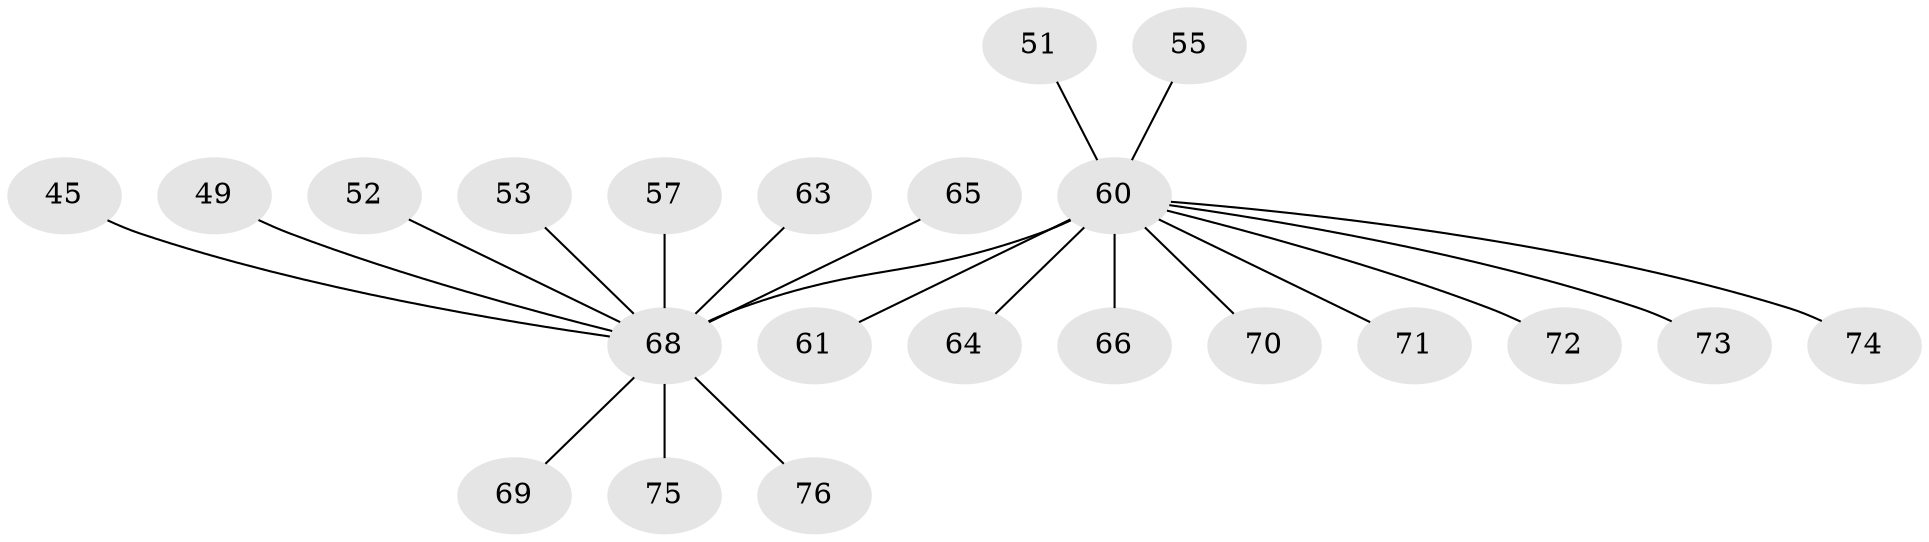 // original degree distribution, {9: 0.013157894736842105, 10: 0.02631578947368421, 5: 0.02631578947368421, 3: 0.05263157894736842, 2: 0.2236842105263158, 1: 0.6052631578947368, 15: 0.013157894736842105, 4: 0.02631578947368421, 6: 0.013157894736842105}
// Generated by graph-tools (version 1.1) at 2025/50/03/04/25 21:50:57]
// undirected, 22 vertices, 21 edges
graph export_dot {
graph [start="1"]
  node [color=gray90,style=filled];
  45 [super="+31"];
  49;
  51;
  52;
  53 [super="+46"];
  55;
  57;
  60 [super="+18+17+58+9+7+16+24+26+29+30+32+35+40+48+50"];
  61;
  63 [super="+25+47+62"];
  64 [super="+27"];
  65;
  66 [super="+23"];
  68 [super="+11+44+20+22+34+37+38+39+41+42+43"];
  69 [super="+67"];
  70 [super="+59"];
  71;
  72;
  73 [super="+56"];
  74 [super="+5"];
  75;
  76;
  45 -- 68;
  49 -- 68;
  51 -- 60;
  52 -- 68;
  53 -- 68;
  55 -- 60;
  57 -- 68;
  60 -- 71;
  60 -- 72;
  60 -- 74;
  60 -- 61;
  60 -- 66;
  60 -- 64;
  60 -- 73;
  60 -- 70;
  60 -- 68 [weight=6];
  63 -- 68;
  65 -- 68;
  68 -- 69;
  68 -- 76;
  68 -- 75;
}

